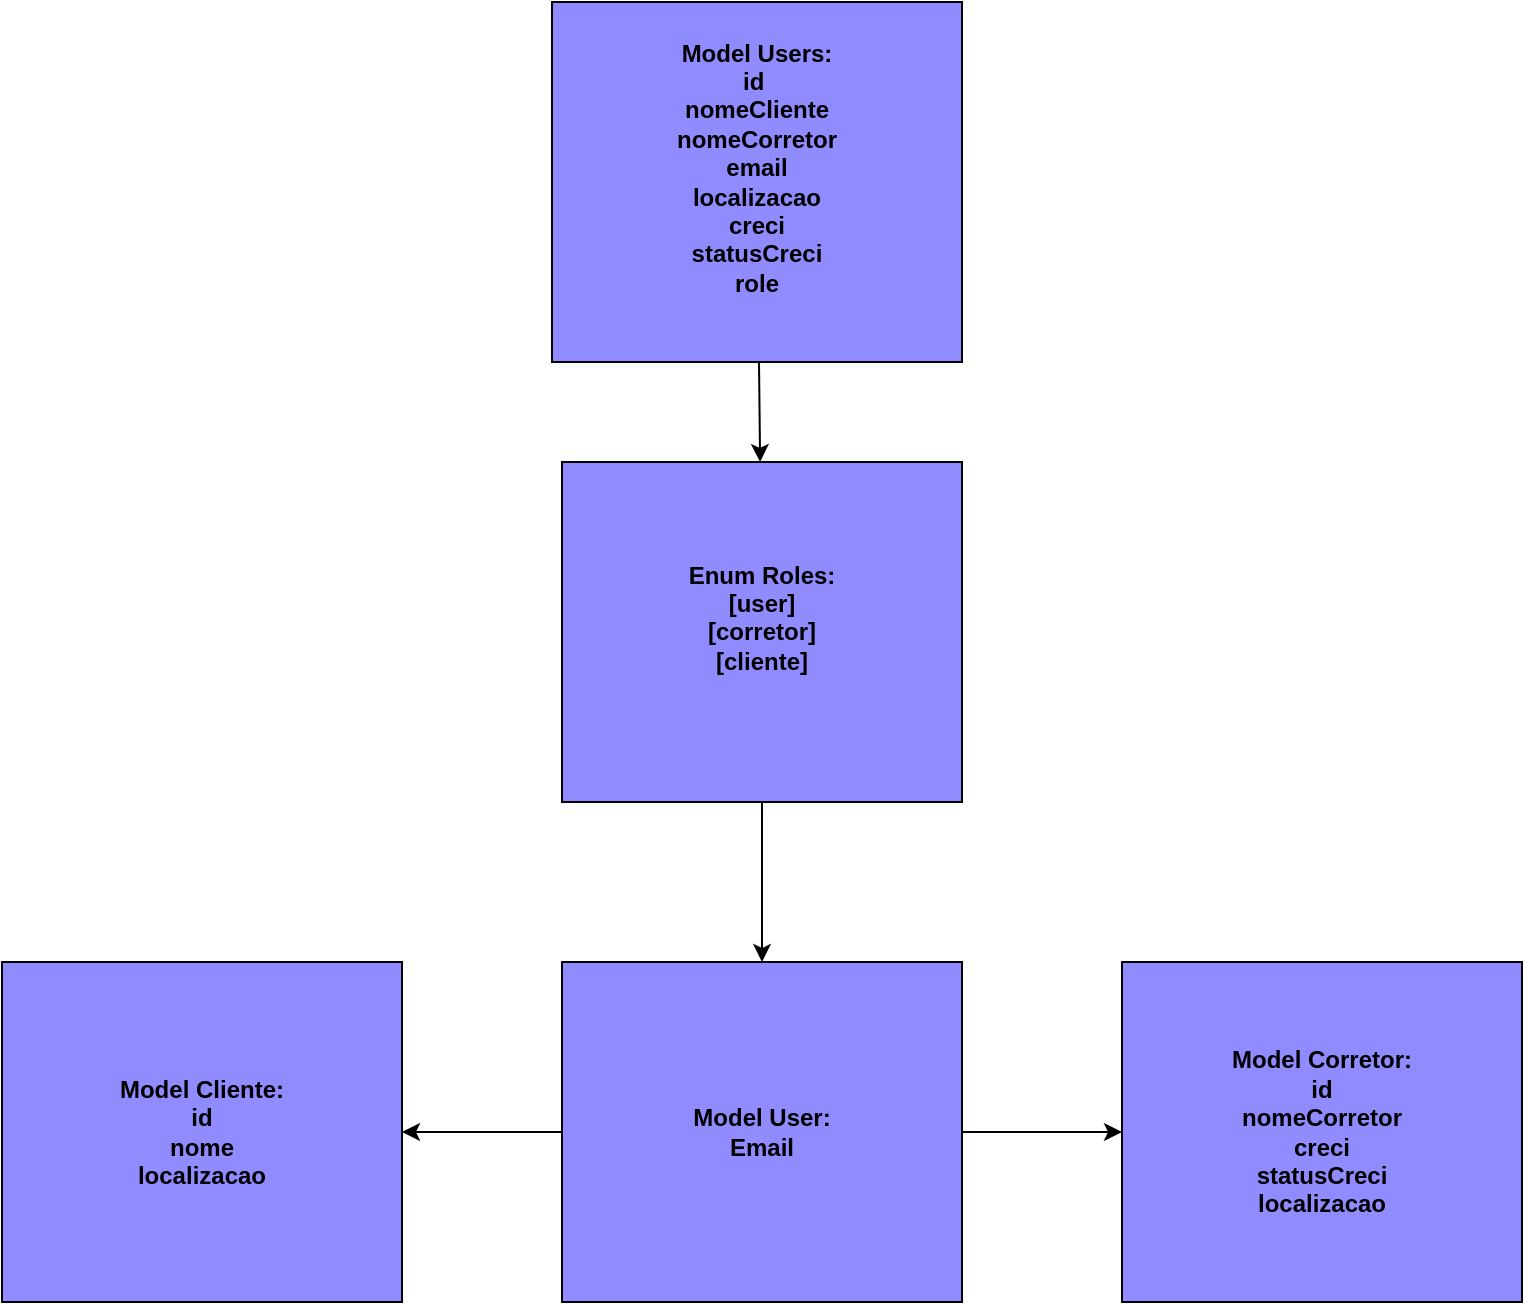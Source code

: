 <mxfile>
    <diagram id="e4Nt73kR54sI_E4-yXCo" name="Page-1">
        <mxGraphModel dx="969" dy="2606" grid="1" gridSize="10" guides="1" tooltips="1" connect="1" arrows="1" fold="1" page="1" pageScale="1" pageWidth="850" pageHeight="1100" math="0" shadow="0">
            <root>
                <mxCell id="0"/>
                <mxCell id="1" parent="0"/>
                <mxCell id="6" value="" style="edgeStyle=none;html=1;" parent="1" source="2" target="5" edge="1">
                    <mxGeometry relative="1" as="geometry"/>
                </mxCell>
                <mxCell id="2" value="&lt;h4&gt;Model Users:&lt;br&gt;id&amp;nbsp;&lt;br&gt;nomeCliente&lt;br&gt;nomeCorretor&lt;br&gt;email&lt;br&gt;localizacao&lt;br&gt;creci&lt;br&gt;statusCreci&lt;br&gt;role&lt;br&gt;&lt;br&gt;&lt;/h4&gt;" style="rounded=0;whiteSpace=wrap;html=1;fillColor=#908CFF;" parent="1" vertex="1">
                    <mxGeometry x="315" y="-2180" width="205" height="180" as="geometry"/>
                </mxCell>
                <mxCell id="14" value="" style="edgeStyle=none;html=1;" parent="1" source="5" target="13" edge="1">
                    <mxGeometry relative="1" as="geometry"/>
                </mxCell>
                <mxCell id="5" value="&lt;h4&gt;Enum Roles:&lt;br&gt;[user]&lt;br&gt;[corretor]&lt;br&gt;[cliente]&lt;br&gt;&lt;br&gt;&lt;/h4&gt;" style="rounded=0;whiteSpace=wrap;html=1;fillColor=#908CFF;" parent="1" vertex="1">
                    <mxGeometry x="320" y="-1950" width="200" height="170" as="geometry"/>
                </mxCell>
                <mxCell id="9" value="&lt;h4&gt;Model Corretor:&lt;br&gt;id&lt;br&gt;nomeCorretor&lt;br&gt;creci&lt;br&gt;statusCreci&lt;br&gt;localizacao&lt;br&gt;&lt;/h4&gt;" style="rounded=0;whiteSpace=wrap;html=1;fillColor=#908CFF;" parent="1" vertex="1">
                    <mxGeometry x="600" y="-1700" width="200" height="170" as="geometry"/>
                </mxCell>
                <mxCell id="11" value="&lt;h4&gt;Model Cliente:&lt;br&gt;id&lt;br&gt;nome&lt;br&gt;localizacao&lt;br&gt;&lt;/h4&gt;" style="rounded=0;whiteSpace=wrap;html=1;fillColor=#908CFF;" parent="1" vertex="1">
                    <mxGeometry x="40" y="-1700" width="200" height="170" as="geometry"/>
                </mxCell>
                <mxCell id="18" value="" style="edgeStyle=none;html=1;" parent="1" source="13" target="11" edge="1">
                    <mxGeometry relative="1" as="geometry"/>
                </mxCell>
                <mxCell id="19" value="" style="edgeStyle=none;html=1;" parent="1" source="13" target="9" edge="1">
                    <mxGeometry relative="1" as="geometry"/>
                </mxCell>
                <mxCell id="13" value="&lt;h4&gt;Model User:&lt;br&gt;Email&lt;/h4&gt;" style="rounded=0;whiteSpace=wrap;html=1;fillColor=#908CFF;" parent="1" vertex="1">
                    <mxGeometry x="320" y="-1700" width="200" height="170" as="geometry"/>
                </mxCell>
            </root>
        </mxGraphModel>
    </diagram>
</mxfile>